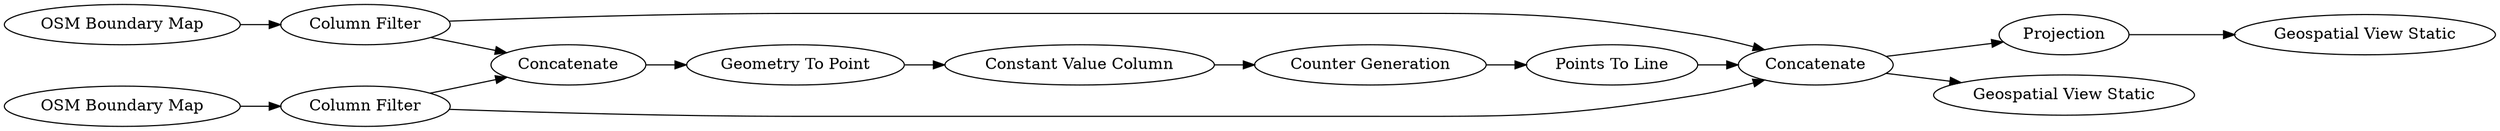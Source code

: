 digraph {
	43 [label=Projection]
	46 [label="Geospatial View Static"]
	47 [label="OSM Boundary Map"]
	51 [label="OSM Boundary Map"]
	53 [label="Column Filter"]
	54 [label="Column Filter"]
	58 [label="Geospatial View Static"]
	61 [label="Geometry To Point"]
	63 [label=Concatenate]
	64 [label="Points To Line"]
	65 [label=Concatenate]
	1732 [label="Counter Generation"]
	1734 [label="Constant Value Column"]
	43 -> 46
	47 -> 53
	51 -> 54
	53 -> 63
	53 -> 65
	54 -> 63
	54 -> 65
	61 -> 1734
	63 -> 58
	63 -> 43
	64 -> 63
	65 -> 61
	1732 -> 64
	1734 -> 1732
	rankdir=LR
}
